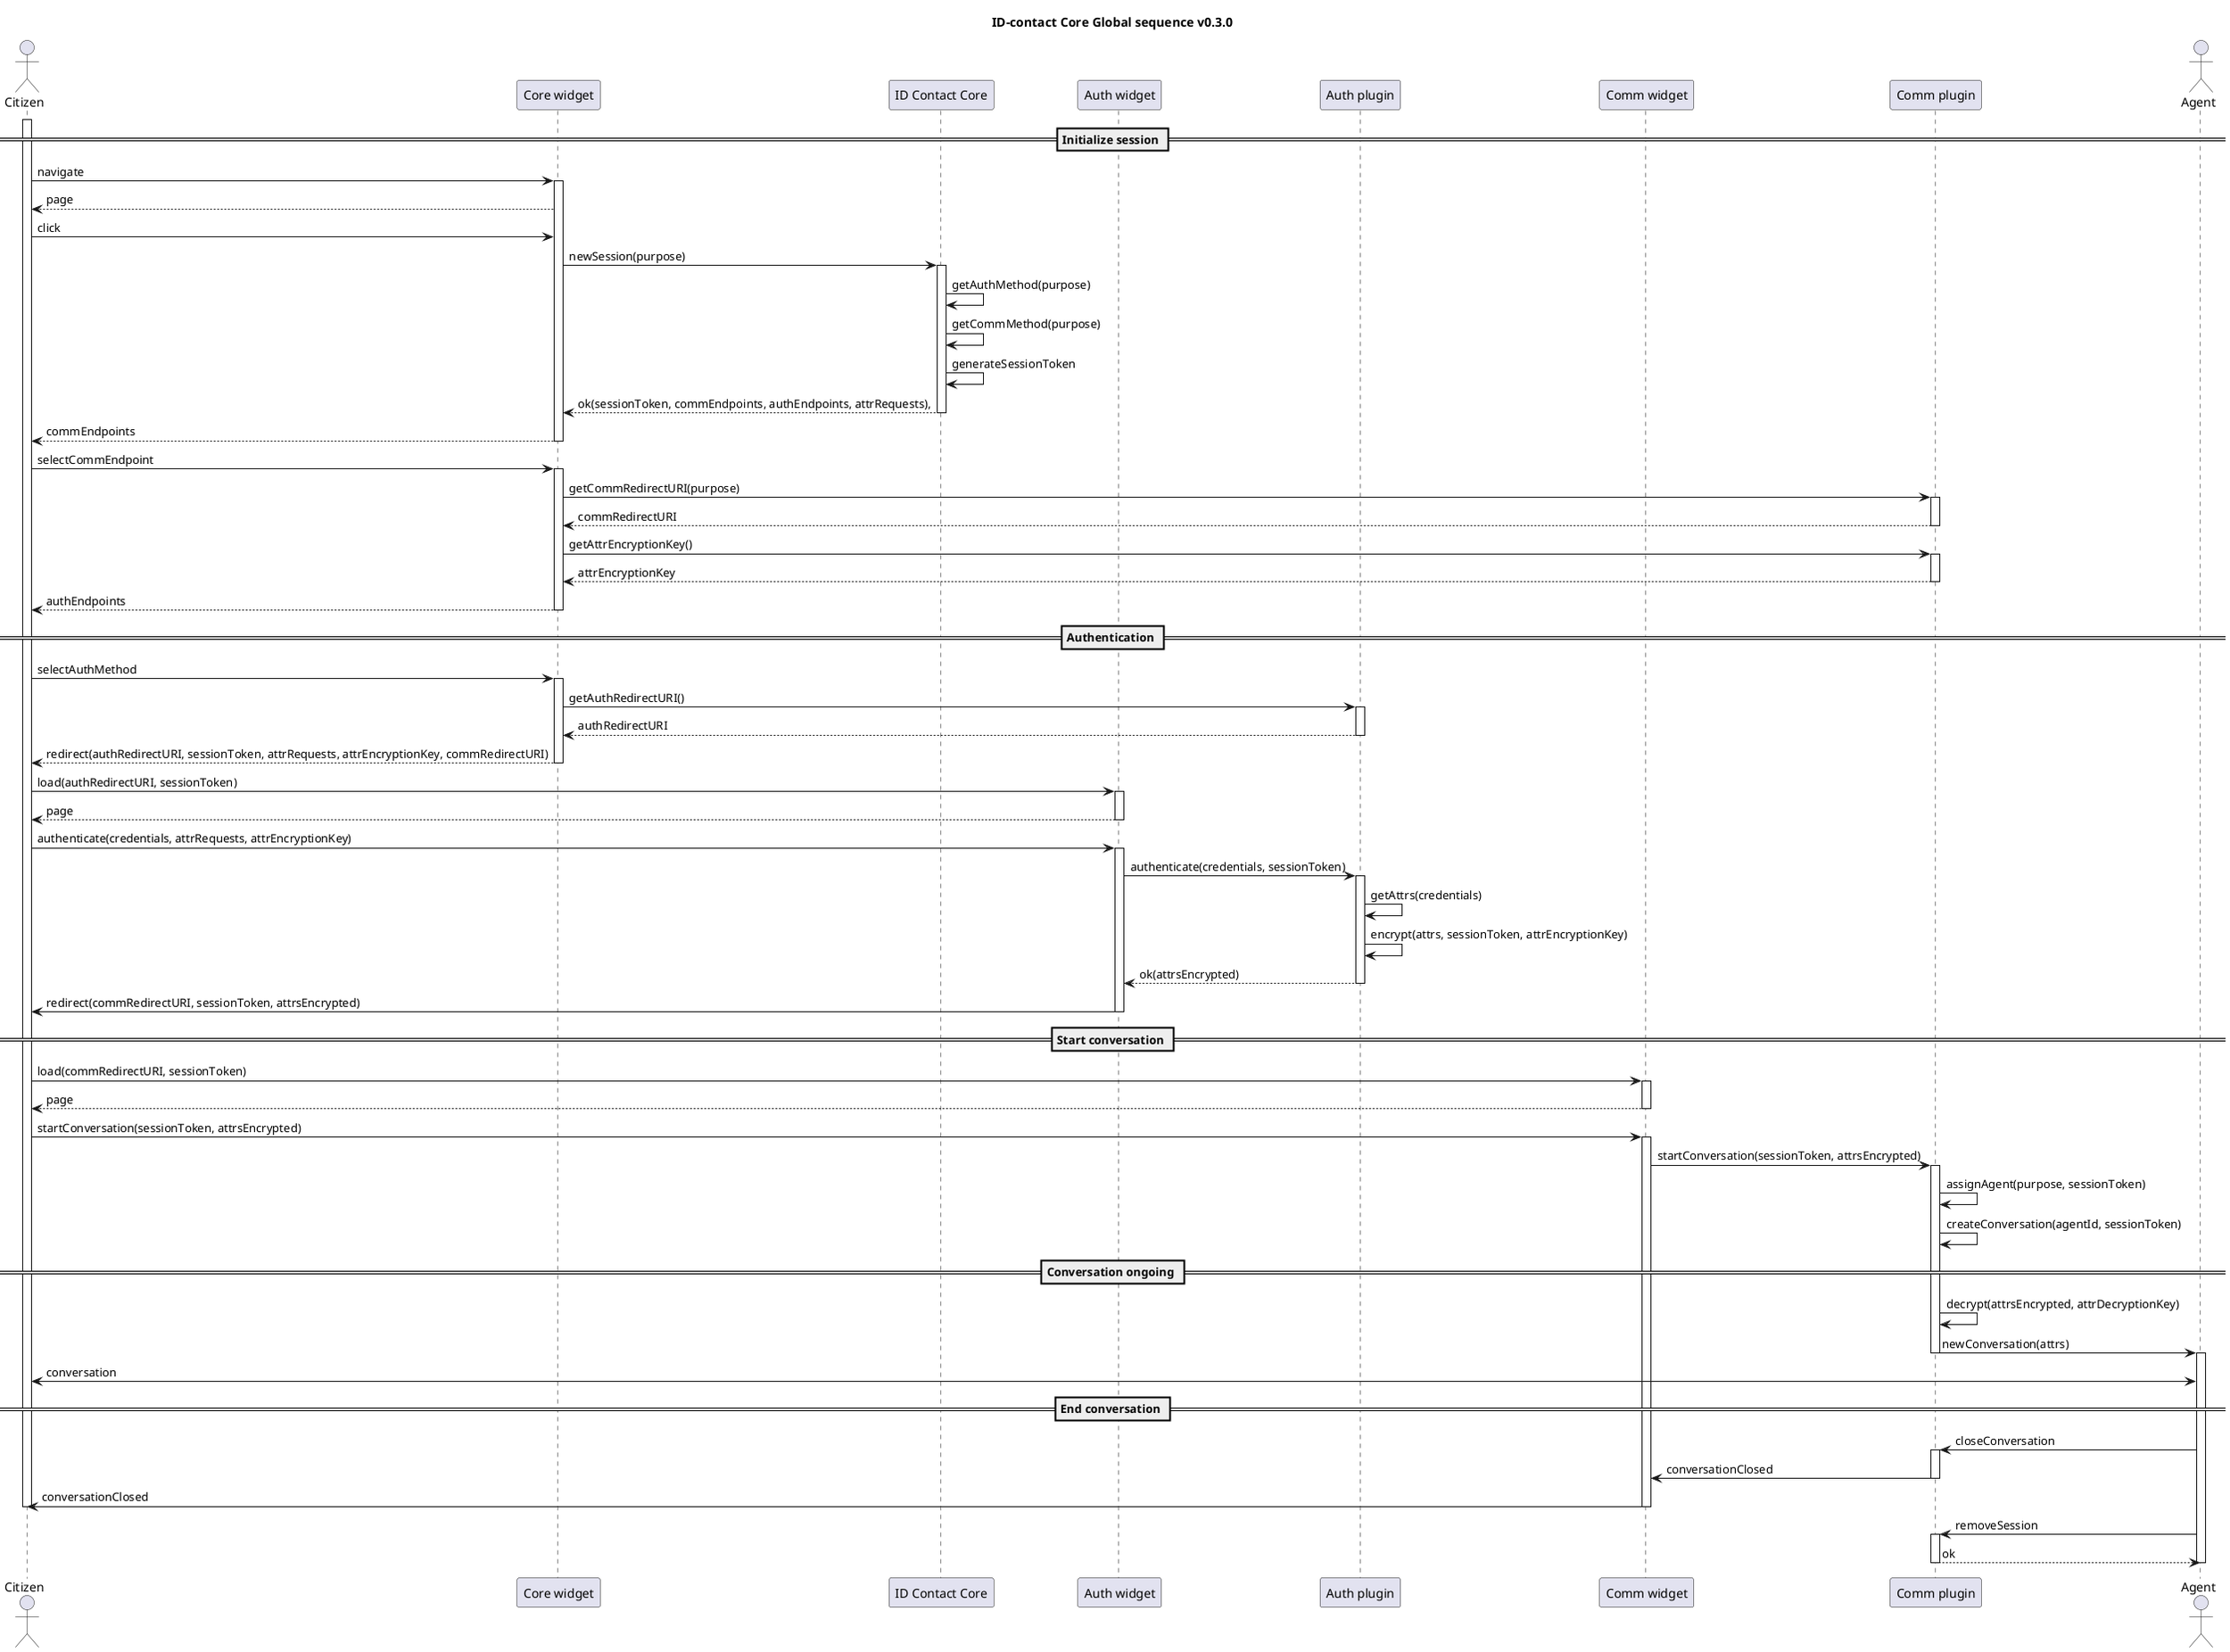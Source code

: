 
@startuml
title ID-contact Core Global sequence v0.3.0

actor Citizen as citizen
participant "Core widget" as widget
participant "ID Contact Core" as core
participant "Auth widget" as auth_widget
participant "Auth plugin" as auth_plugin
participant "Comm widget" as comm_widget
participant "Comm plugin" as comm_plugin
actor Agent as agent

== Initialize session ==

activate citizen
citizen->widget: navigate
activate widget
widget-->citizen: page
citizen->widget: click
widget->core: newSession(purpose)
activate core
core->core: getAuthMethod(purpose)
core->core: getCommMethod(purpose)
core->core: generateSessionToken
core-->widget: ok(sessionToken, commEndpoints, authEndpoints, attrRequests),
deactivate core
widget-->citizen: commEndpoints
deactivate widget
citizen->widget: selectCommEndpoint
activate widget
widget->comm_plugin: getCommRedirectURI(purpose)
activate comm_plugin
comm_plugin-->widget: commRedirectURI
deactivate comm_plugin
widget->comm_plugin: getAttrEncryptionKey()
activate comm_plugin
comm_plugin-->widget: attrEncryptionKey
deactivate comm_plugin
widget-->citizen: authEndpoints
deactivate widget

== Authentication ==

citizen->widget: selectAuthMethod
activate widget
widget->auth_plugin: getAuthRedirectURI()
activate auth_plugin
auth_plugin-->widget: authRedirectURI
deactivate auth_plugin
widget-->citizen: redirect(authRedirectURI, sessionToken, attrRequests, attrEncryptionKey, commRedirectURI)
deactivate widget

citizen->auth_widget: load(authRedirectURI, sessionToken)
activate auth_widget
auth_widget-->citizen: page
deactivate auth_widget

citizen->auth_widget: authenticate(credentials, attrRequests, attrEncryptionKey)
activate auth_widget
auth_widget->auth_plugin: authenticate(credentials, sessionToken)
activate auth_plugin
auth_plugin->auth_plugin: getAttrs(credentials)
auth_plugin->auth_plugin: encrypt(attrs, sessionToken, attrEncryptionKey)
auth_plugin-->auth_widget: ok(attrsEncrypted)
deactivate auth_plugin
auth_widget->citizen: redirect(commRedirectURI, sessionToken, attrsEncrypted)
deactivate auth_widget

== Start conversation ==

citizen->comm_widget: load(commRedirectURI, sessionToken)
activate comm_widget
comm_widget-->citizen: page
deactivate comm_widget

citizen->comm_widget: startConversation(sessionToken, attrsEncrypted)
activate comm_widget
comm_widget->comm_plugin: startConversation(sessionToken, attrsEncrypted)
activate comm_plugin

comm_plugin->comm_plugin: assignAgent(purpose, sessionToken)
comm_plugin->comm_plugin: createConversation(agentId, sessionToken)

== Conversation ongoing ==
comm_plugin->comm_plugin: decrypt(attrsEncrypted, attrDecryptionKey)
comm_plugin->agent: newConversation(attrs)
deactivate comm_plugin

activate agent
citizen<->agent: conversation

== End conversation ==
agent->comm_plugin: closeConversation
activate comm_plugin
comm_plugin->comm_widget: conversationClosed
deactivate comm_plugin
comm_widget->citizen: conversationClosed
deactivate comm_widget
deactivate citizen
agent->comm_plugin: removeSession
activate comm_plugin
comm_plugin-->agent: ok
deactivate comm_plugin
deactivate agent


@enduml